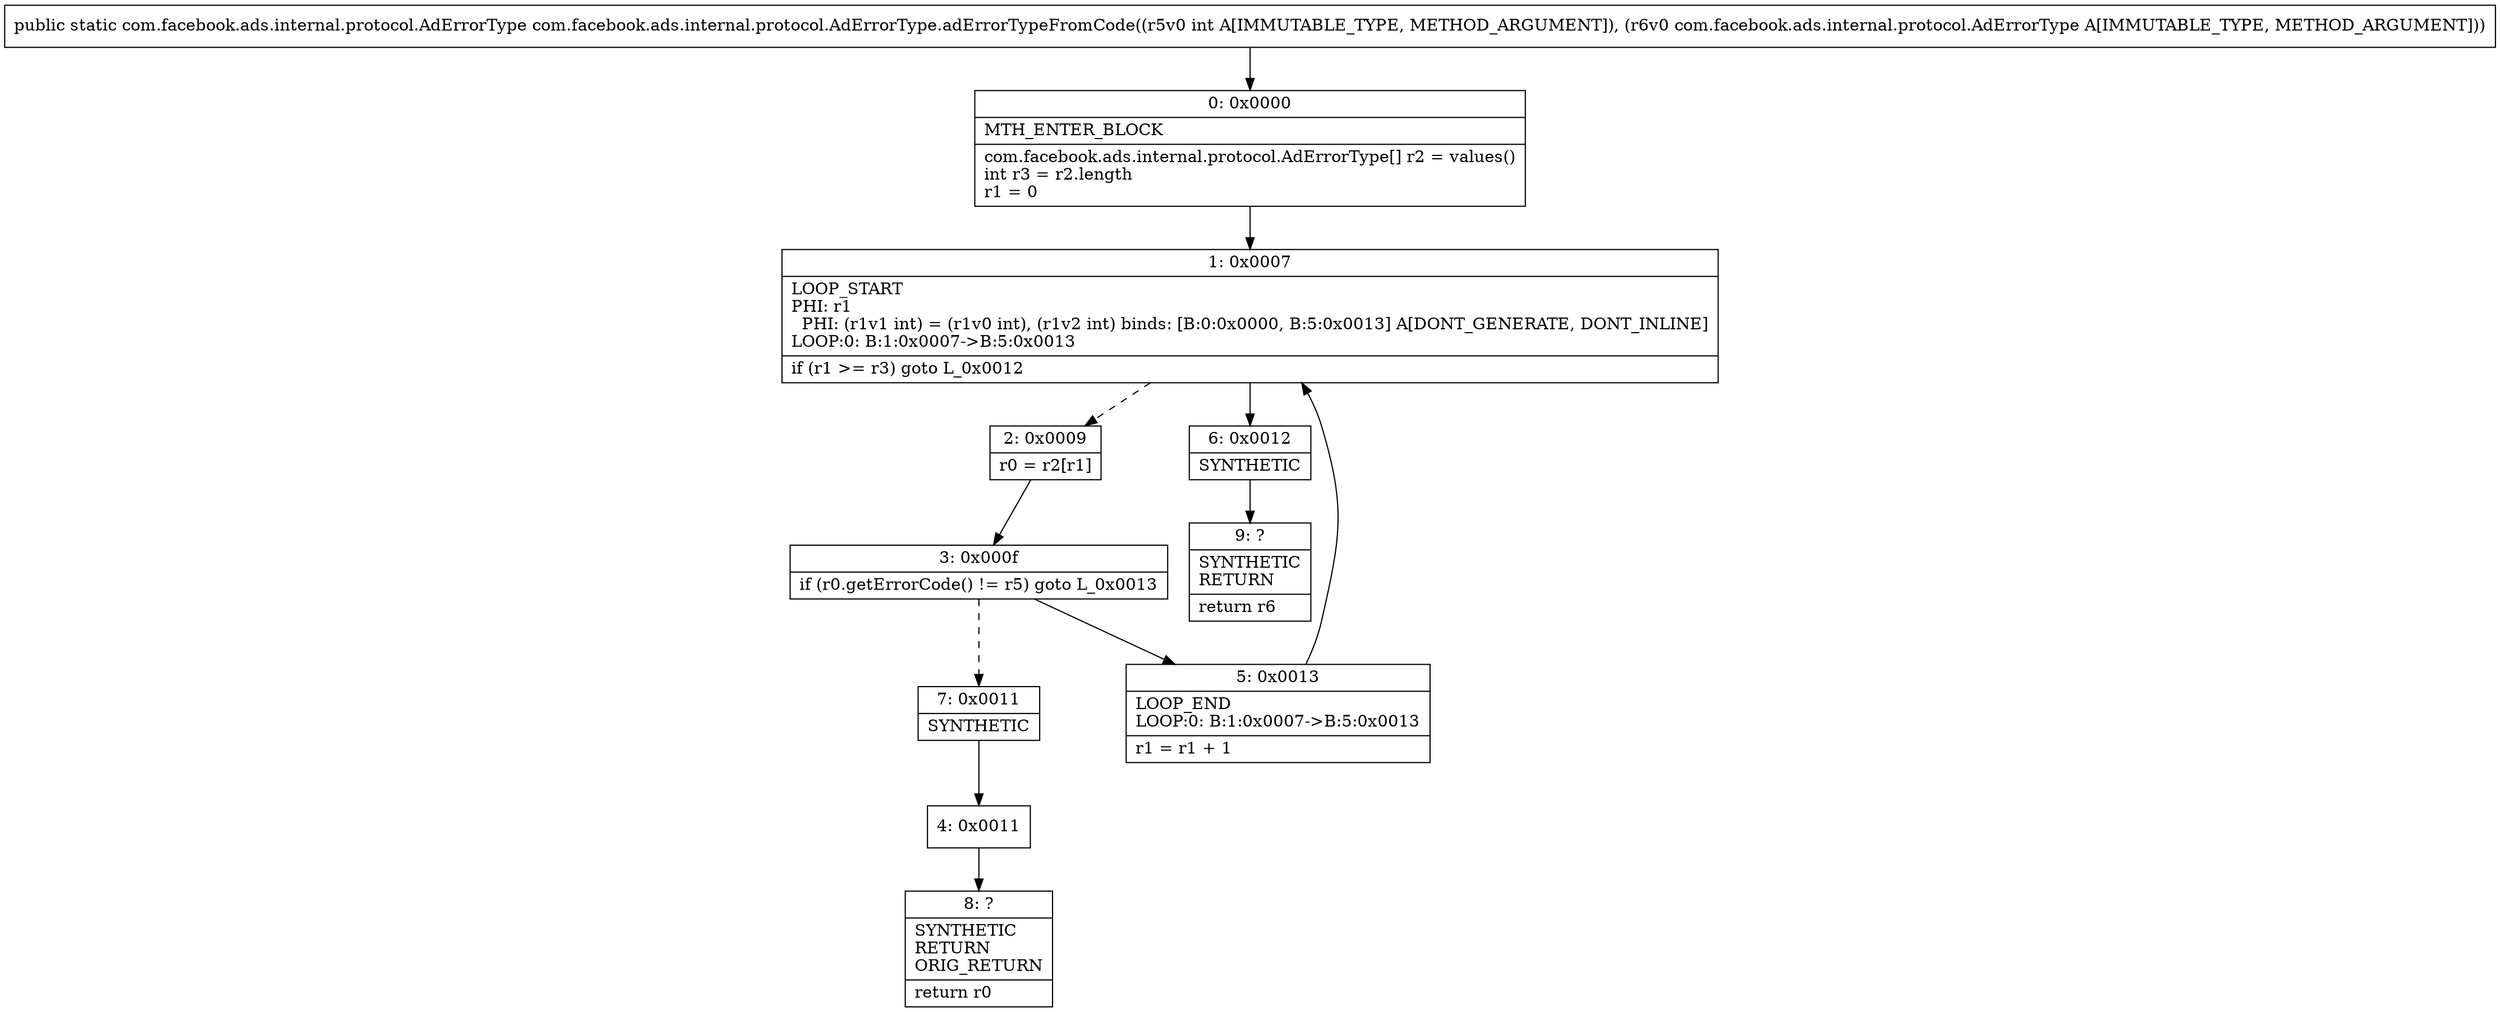 digraph "CFG forcom.facebook.ads.internal.protocol.AdErrorType.adErrorTypeFromCode(ILcom\/facebook\/ads\/internal\/protocol\/AdErrorType;)Lcom\/facebook\/ads\/internal\/protocol\/AdErrorType;" {
Node_0 [shape=record,label="{0\:\ 0x0000|MTH_ENTER_BLOCK\l|com.facebook.ads.internal.protocol.AdErrorType[] r2 = values()\lint r3 = r2.length\lr1 = 0\l}"];
Node_1 [shape=record,label="{1\:\ 0x0007|LOOP_START\lPHI: r1 \l  PHI: (r1v1 int) = (r1v0 int), (r1v2 int) binds: [B:0:0x0000, B:5:0x0013] A[DONT_GENERATE, DONT_INLINE]\lLOOP:0: B:1:0x0007\-\>B:5:0x0013\l|if (r1 \>= r3) goto L_0x0012\l}"];
Node_2 [shape=record,label="{2\:\ 0x0009|r0 = r2[r1]\l}"];
Node_3 [shape=record,label="{3\:\ 0x000f|if (r0.getErrorCode() != r5) goto L_0x0013\l}"];
Node_4 [shape=record,label="{4\:\ 0x0011}"];
Node_5 [shape=record,label="{5\:\ 0x0013|LOOP_END\lLOOP:0: B:1:0x0007\-\>B:5:0x0013\l|r1 = r1 + 1\l}"];
Node_6 [shape=record,label="{6\:\ 0x0012|SYNTHETIC\l}"];
Node_7 [shape=record,label="{7\:\ 0x0011|SYNTHETIC\l}"];
Node_8 [shape=record,label="{8\:\ ?|SYNTHETIC\lRETURN\lORIG_RETURN\l|return r0\l}"];
Node_9 [shape=record,label="{9\:\ ?|SYNTHETIC\lRETURN\l|return r6\l}"];
MethodNode[shape=record,label="{public static com.facebook.ads.internal.protocol.AdErrorType com.facebook.ads.internal.protocol.AdErrorType.adErrorTypeFromCode((r5v0 int A[IMMUTABLE_TYPE, METHOD_ARGUMENT]), (r6v0 com.facebook.ads.internal.protocol.AdErrorType A[IMMUTABLE_TYPE, METHOD_ARGUMENT])) }"];
MethodNode -> Node_0;
Node_0 -> Node_1;
Node_1 -> Node_2[style=dashed];
Node_1 -> Node_6;
Node_2 -> Node_3;
Node_3 -> Node_5;
Node_3 -> Node_7[style=dashed];
Node_4 -> Node_8;
Node_5 -> Node_1;
Node_6 -> Node_9;
Node_7 -> Node_4;
}


